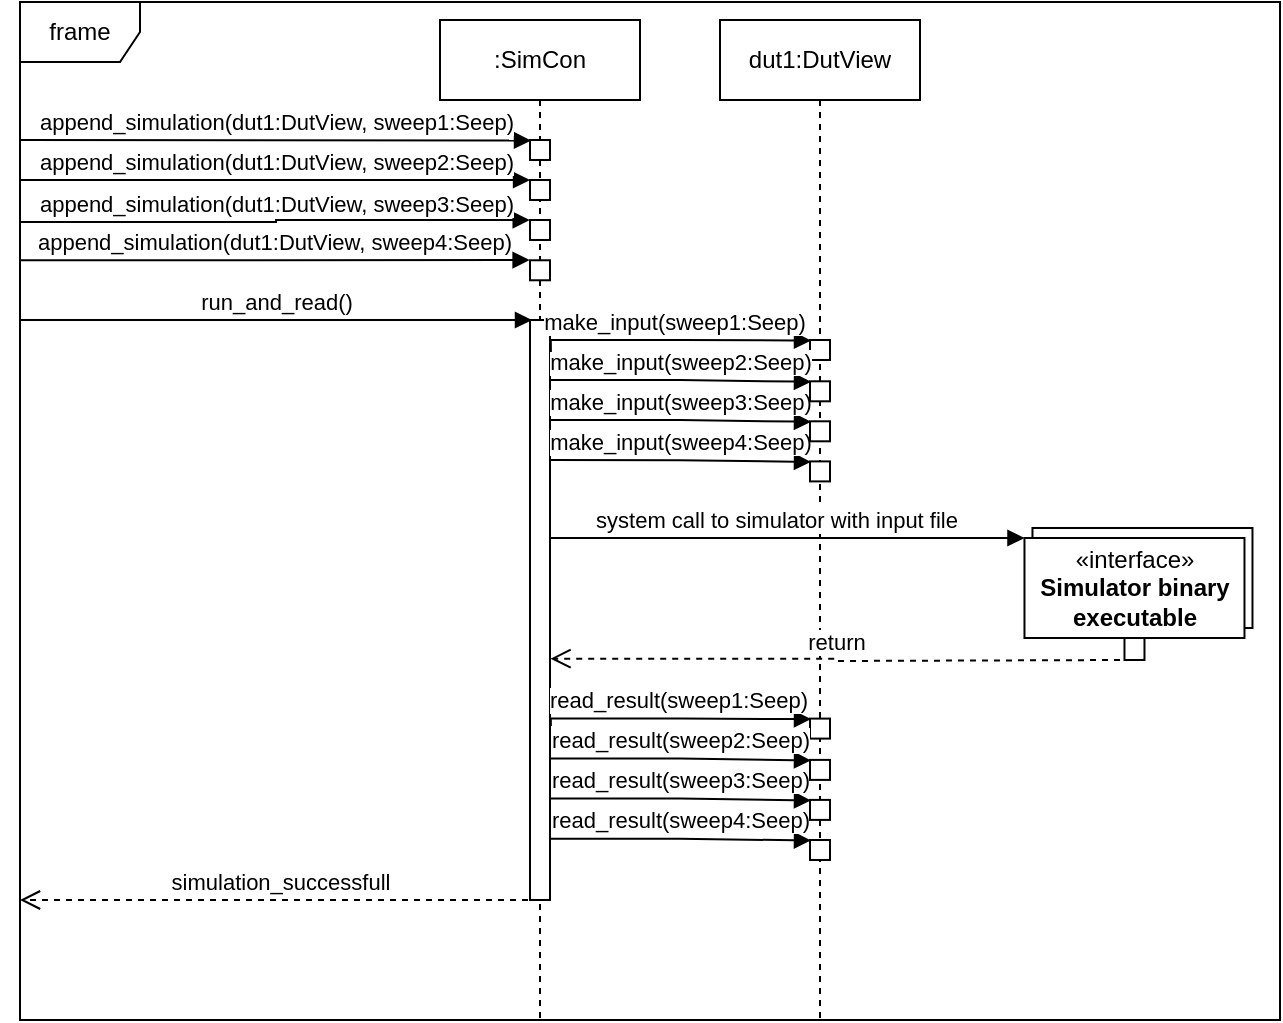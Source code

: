 <mxfile version="15.4.0" type="device"><diagram id="iSnUN6U6EYbu0-SaAqe6" name="Page-1"><mxGraphModel dx="817" dy="1118" grid="1" gridSize="10" guides="1" tooltips="1" connect="1" arrows="1" fold="1" page="1" pageScale="1" pageWidth="850" pageHeight="1100" math="0" shadow="0"><root><mxCell id="0"/><mxCell id="1" parent="0"/><mxCell id="9-Bo1mmOojWO1LiQ-vEj-42" value="frame" style="shape=umlFrame;whiteSpace=wrap;html=1;" vertex="1" parent="1"><mxGeometry x="10" y="11" width="630" height="509" as="geometry"/></mxCell><mxCell id="9-Bo1mmOojWO1LiQ-vEj-3" value="run_and_read()" style="html=1;verticalAlign=bottom;endArrow=block;rounded=0;edgeStyle=orthogonalEdgeStyle;" edge="1" parent="1"><mxGeometry width="80" relative="1" as="geometry"><mxPoint x="10" y="170" as="sourcePoint"/><mxPoint x="266" y="170" as="targetPoint"/><Array as="points"><mxPoint x="266" y="170"/></Array></mxGeometry></mxCell><mxCell id="9-Bo1mmOojWO1LiQ-vEj-4" value="append_simulation(dut1:DutView, sweep1:Seep)" style="html=1;verticalAlign=bottom;endArrow=block;rounded=0;edgeStyle=orthogonalEdgeStyle;entryX=0.05;entryY=0.025;entryDx=0;entryDy=0;entryPerimeter=0;" edge="1" parent="1" target="9-Bo1mmOojWO1LiQ-vEj-10"><mxGeometry width="80" relative="1" as="geometry"><mxPoint x="10" y="80" as="sourcePoint"/><mxPoint x="250" y="110" as="targetPoint"/><Array as="points"><mxPoint x="10" y="80"/></Array></mxGeometry></mxCell><mxCell id="9-Bo1mmOojWO1LiQ-vEj-6" value="append_simulation(dut1:DutView, sweep2:Seep)" style="html=1;verticalAlign=bottom;endArrow=block;rounded=0;edgeStyle=orthogonalEdgeStyle;entryX=0.003;entryY=0;entryDx=0;entryDy=0;entryPerimeter=0;" edge="1" parent="1" target="9-Bo1mmOojWO1LiQ-vEj-11"><mxGeometry width="80" relative="1" as="geometry"><mxPoint x="10" y="100" as="sourcePoint"/><mxPoint x="170" y="100" as="targetPoint"/><Array as="points"><mxPoint x="190" y="100"/><mxPoint x="190" y="100"/></Array><mxPoint as="offset"/></mxGeometry></mxCell><mxCell id="9-Bo1mmOojWO1LiQ-vEj-7" value="append_simulation(dut1:DutView, sweep3:Seep)" style="html=1;verticalAlign=bottom;endArrow=block;rounded=0;edgeStyle=orthogonalEdgeStyle;entryX=-0.015;entryY=0.002;entryDx=0;entryDy=0;entryPerimeter=0;" edge="1" parent="1" target="9-Bo1mmOojWO1LiQ-vEj-12"><mxGeometry width="80" relative="1" as="geometry"><mxPoint x="10" y="121" as="sourcePoint"/><mxPoint x="250" y="120" as="targetPoint"/><Array as="points"><mxPoint x="138" y="121"/><mxPoint x="265" y="120"/></Array><mxPoint as="offset"/></mxGeometry></mxCell><mxCell id="9-Bo1mmOojWO1LiQ-vEj-8" value="append_simulation(dut1:DutView, sweep4:Seep)" style="html=1;verticalAlign=bottom;endArrow=block;rounded=0;edgeStyle=orthogonalEdgeStyle;entryX=-0.02;entryY=-0.017;entryDx=0;entryDy=0;entryPerimeter=0;" edge="1" parent="1" target="9-Bo1mmOojWO1LiQ-vEj-13"><mxGeometry width="80" relative="1" as="geometry"><mxPoint x="10" y="140.14" as="sourcePoint"/><mxPoint x="250" y="140.14" as="targetPoint"/><Array as="points"><mxPoint x="265" y="140"/></Array><mxPoint as="offset"/></mxGeometry></mxCell><mxCell id="9-Bo1mmOojWO1LiQ-vEj-9" value=":SimCon" style="shape=umlLifeline;perimeter=lifelinePerimeter;whiteSpace=wrap;html=1;container=1;collapsible=0;recursiveResize=0;outlineConnect=0;" vertex="1" parent="1"><mxGeometry x="220" y="20" width="100" height="500" as="geometry"/></mxCell><mxCell id="9-Bo1mmOojWO1LiQ-vEj-10" value="" style="html=1;points=[];perimeter=orthogonalPerimeter;" vertex="1" parent="9-Bo1mmOojWO1LiQ-vEj-9"><mxGeometry x="45" y="60" width="10" height="10" as="geometry"/></mxCell><mxCell id="9-Bo1mmOojWO1LiQ-vEj-11" value="" style="html=1;points=[];perimeter=orthogonalPerimeter;" vertex="1" parent="9-Bo1mmOojWO1LiQ-vEj-9"><mxGeometry x="45" y="80" width="10" height="10" as="geometry"/></mxCell><mxCell id="9-Bo1mmOojWO1LiQ-vEj-12" value="" style="html=1;points=[];perimeter=orthogonalPerimeter;" vertex="1" parent="9-Bo1mmOojWO1LiQ-vEj-9"><mxGeometry x="45" y="100" width="10" height="10" as="geometry"/></mxCell><mxCell id="9-Bo1mmOojWO1LiQ-vEj-13" value="" style="html=1;points=[];perimeter=orthogonalPerimeter;" vertex="1" parent="9-Bo1mmOojWO1LiQ-vEj-9"><mxGeometry x="45" y="120.14" width="10" height="10" as="geometry"/></mxCell><mxCell id="9-Bo1mmOojWO1LiQ-vEj-17" value="" style="html=1;points=[];perimeter=orthogonalPerimeter;" vertex="1" parent="9-Bo1mmOojWO1LiQ-vEj-9"><mxGeometry x="45" y="150" width="10" height="290" as="geometry"/></mxCell><mxCell id="9-Bo1mmOojWO1LiQ-vEj-18" value="dut1:DutView" style="shape=umlLifeline;perimeter=lifelinePerimeter;whiteSpace=wrap;html=1;container=1;collapsible=0;recursiveResize=0;outlineConnect=0;" vertex="1" parent="1"><mxGeometry x="360" y="20" width="100" height="500" as="geometry"/></mxCell><mxCell id="9-Bo1mmOojWO1LiQ-vEj-20" value="" style="html=1;points=[];perimeter=orthogonalPerimeter;" vertex="1" parent="9-Bo1mmOojWO1LiQ-vEj-18"><mxGeometry x="45" y="160" width="10" height="10" as="geometry"/></mxCell><mxCell id="9-Bo1mmOojWO1LiQ-vEj-25" value="" style="html=1;points=[];perimeter=orthogonalPerimeter;" vertex="1" parent="9-Bo1mmOojWO1LiQ-vEj-18"><mxGeometry x="45" y="220.7" width="10" height="10" as="geometry"/></mxCell><mxCell id="9-Bo1mmOojWO1LiQ-vEj-26" value="make_input(sweep4:Seep)" style="html=1;verticalAlign=bottom;endArrow=block;rounded=0;edgeStyle=orthogonalEdgeStyle;entryX=0.05;entryY=0.025;entryDx=0;entryDy=0;entryPerimeter=0;exitX=1.044;exitY=0.055;exitDx=0;exitDy=0;exitPerimeter=0;" edge="1" parent="9-Bo1mmOojWO1LiQ-vEj-18" target="9-Bo1mmOojWO1LiQ-vEj-25"><mxGeometry width="80" relative="1" as="geometry"><mxPoint x="-84.56" y="220.05" as="sourcePoint"/><mxPoint x="30" y="250.7" as="targetPoint"/><Array as="points"><mxPoint x="-20" y="219.7"/><mxPoint x="46" y="220.7"/></Array></mxGeometry></mxCell><mxCell id="9-Bo1mmOojWO1LiQ-vEj-24" value="make_input(sweep3:Seep)" style="html=1;verticalAlign=bottom;endArrow=block;rounded=0;edgeStyle=orthogonalEdgeStyle;entryX=0.05;entryY=0.025;entryDx=0;entryDy=0;entryPerimeter=0;exitX=1.044;exitY=0.055;exitDx=0;exitDy=0;exitPerimeter=0;" edge="1" parent="9-Bo1mmOojWO1LiQ-vEj-18" target="9-Bo1mmOojWO1LiQ-vEj-23"><mxGeometry width="80" relative="1" as="geometry"><mxPoint x="-84.56" y="200.0" as="sourcePoint"/><mxPoint x="30" y="230.65" as="targetPoint"/><Array as="points"><mxPoint x="-20" y="199.65"/><mxPoint x="46" y="200.65"/></Array></mxGeometry></mxCell><mxCell id="9-Bo1mmOojWO1LiQ-vEj-23" value="" style="html=1;points=[];perimeter=orthogonalPerimeter;" vertex="1" parent="9-Bo1mmOojWO1LiQ-vEj-18"><mxGeometry x="45" y="200.65" width="10" height="10" as="geometry"/></mxCell><mxCell id="9-Bo1mmOojWO1LiQ-vEj-22" value="make_input(sweep2:Seep)" style="html=1;verticalAlign=bottom;endArrow=block;rounded=0;edgeStyle=orthogonalEdgeStyle;entryX=0.05;entryY=0.025;entryDx=0;entryDy=0;entryPerimeter=0;exitX=1.044;exitY=0.055;exitDx=0;exitDy=0;exitPerimeter=0;" edge="1" parent="9-Bo1mmOojWO1LiQ-vEj-18" target="9-Bo1mmOojWO1LiQ-vEj-21"><mxGeometry width="80" relative="1" as="geometry"><mxPoint x="-84.56" y="180.0" as="sourcePoint"/><mxPoint x="30" y="210.65" as="targetPoint"/><Array as="points"><mxPoint x="-20" y="179.65"/><mxPoint x="46" y="180.65"/></Array></mxGeometry></mxCell><mxCell id="9-Bo1mmOojWO1LiQ-vEj-21" value="" style="html=1;points=[];perimeter=orthogonalPerimeter;" vertex="1" parent="9-Bo1mmOojWO1LiQ-vEj-18"><mxGeometry x="45" y="180.65" width="10" height="10" as="geometry"/></mxCell><mxCell id="9-Bo1mmOojWO1LiQ-vEj-32" value="" style="html=1;points=[];perimeter=orthogonalPerimeter;" vertex="1" parent="9-Bo1mmOojWO1LiQ-vEj-18"><mxGeometry x="45" y="349.3" width="10" height="10" as="geometry"/></mxCell><mxCell id="9-Bo1mmOojWO1LiQ-vEj-33" value="" style="html=1;points=[];perimeter=orthogonalPerimeter;" vertex="1" parent="9-Bo1mmOojWO1LiQ-vEj-18"><mxGeometry x="45" y="410" width="10" height="10" as="geometry"/></mxCell><mxCell id="9-Bo1mmOojWO1LiQ-vEj-34" value="read_result(sweep4:Seep)" style="html=1;verticalAlign=bottom;endArrow=block;rounded=0;edgeStyle=orthogonalEdgeStyle;entryX=0.05;entryY=0.025;entryDx=0;entryDy=0;entryPerimeter=0;exitX=1.044;exitY=0.055;exitDx=0;exitDy=0;exitPerimeter=0;" edge="1" parent="9-Bo1mmOojWO1LiQ-vEj-18" target="9-Bo1mmOojWO1LiQ-vEj-33"><mxGeometry width="80" relative="1" as="geometry"><mxPoint x="-84.56" y="409.35" as="sourcePoint"/><mxPoint x="-330" y="420" as="targetPoint"/><Array as="points"><mxPoint x="-20" y="409"/><mxPoint x="46" y="410"/></Array></mxGeometry></mxCell><mxCell id="9-Bo1mmOojWO1LiQ-vEj-35" value="read_result(sweep3:Seep)" style="html=1;verticalAlign=bottom;endArrow=block;rounded=0;edgeStyle=orthogonalEdgeStyle;entryX=0.05;entryY=0.025;entryDx=0;entryDy=0;entryPerimeter=0;exitX=1.044;exitY=0.055;exitDx=0;exitDy=0;exitPerimeter=0;" edge="1" parent="9-Bo1mmOojWO1LiQ-vEj-18" target="9-Bo1mmOojWO1LiQ-vEj-36"><mxGeometry width="80" relative="1" as="geometry"><mxPoint x="-84.56" y="389.3" as="sourcePoint"/><mxPoint x="-330" y="399.95" as="targetPoint"/><Array as="points"><mxPoint x="-20" y="388.95"/><mxPoint x="46" y="389.95"/></Array></mxGeometry></mxCell><mxCell id="9-Bo1mmOojWO1LiQ-vEj-36" value="" style="html=1;points=[];perimeter=orthogonalPerimeter;" vertex="1" parent="9-Bo1mmOojWO1LiQ-vEj-18"><mxGeometry x="45" y="389.95" width="10" height="10" as="geometry"/></mxCell><mxCell id="9-Bo1mmOojWO1LiQ-vEj-37" value="read_result(sweep2:Seep)" style="html=1;verticalAlign=bottom;endArrow=block;rounded=0;edgeStyle=orthogonalEdgeStyle;entryX=0.05;entryY=0.025;entryDx=0;entryDy=0;entryPerimeter=0;exitX=1.044;exitY=0.055;exitDx=0;exitDy=0;exitPerimeter=0;" edge="1" parent="9-Bo1mmOojWO1LiQ-vEj-18" target="9-Bo1mmOojWO1LiQ-vEj-38"><mxGeometry width="80" relative="1" as="geometry"><mxPoint x="-84.56" y="369.3" as="sourcePoint"/><mxPoint x="-330" y="379.95" as="targetPoint"/><Array as="points"><mxPoint x="-20" y="368.95"/><mxPoint x="46" y="369.95"/></Array></mxGeometry></mxCell><mxCell id="9-Bo1mmOojWO1LiQ-vEj-38" value="" style="html=1;points=[];perimeter=orthogonalPerimeter;" vertex="1" parent="9-Bo1mmOojWO1LiQ-vEj-18"><mxGeometry x="45" y="369.95" width="10" height="10" as="geometry"/></mxCell><mxCell id="9-Bo1mmOojWO1LiQ-vEj-39" value="read_result(sweep1:Seep)" style="html=1;verticalAlign=bottom;endArrow=block;rounded=0;edgeStyle=orthogonalEdgeStyle;entryX=0.05;entryY=0.025;entryDx=0;entryDy=0;entryPerimeter=0;exitX=1.044;exitY=0.055;exitDx=0;exitDy=0;exitPerimeter=0;" edge="1" parent="9-Bo1mmOojWO1LiQ-vEj-18" target="9-Bo1mmOojWO1LiQ-vEj-32"><mxGeometry width="80" relative="1" as="geometry"><mxPoint x="-84.56" y="353.05" as="sourcePoint"/><mxPoint x="30" y="379.3" as="targetPoint"/><Array as="points"><mxPoint x="-85" y="349.3"/><mxPoint x="-20" y="349.3"/></Array></mxGeometry></mxCell><mxCell id="9-Bo1mmOojWO1LiQ-vEj-19" value="make_input(sweep1:Seep)" style="html=1;verticalAlign=bottom;endArrow=block;rounded=0;edgeStyle=orthogonalEdgeStyle;entryX=0.05;entryY=0.025;entryDx=0;entryDy=0;entryPerimeter=0;exitX=1.044;exitY=0.055;exitDx=0;exitDy=0;exitPerimeter=0;" edge="1" parent="1" target="9-Bo1mmOojWO1LiQ-vEj-20" source="9-Bo1mmOojWO1LiQ-vEj-17"><mxGeometry width="80" relative="1" as="geometry"><mxPoint x="260" y="180" as="sourcePoint"/><mxPoint x="390" y="210" as="targetPoint"/><Array as="points"><mxPoint x="275" y="180"/><mxPoint x="340" y="180"/></Array></mxGeometry></mxCell><mxCell id="9-Bo1mmOojWO1LiQ-vEj-27" value="«interface»&lt;br&gt;&lt;b&gt;Simulator binary&lt;br&gt;executable&lt;br&gt;&lt;/b&gt;" style="html=1;" vertex="1" parent="1"><mxGeometry x="516.24" y="274" width="110" height="50" as="geometry"/></mxCell><mxCell id="9-Bo1mmOojWO1LiQ-vEj-28" value="«interface»&lt;br&gt;&lt;b&gt;Simulator binary&lt;br&gt;executable&lt;br&gt;&lt;/b&gt;" style="html=1;" vertex="1" parent="1"><mxGeometry x="512.24" y="279" width="110" height="50" as="geometry"/></mxCell><mxCell id="9-Bo1mmOojWO1LiQ-vEj-30" value="system call to simulator with input file" style="html=1;verticalAlign=bottom;endArrow=block;rounded=0;edgeStyle=orthogonalEdgeStyle;exitX=0.976;exitY=0.596;exitDx=0;exitDy=0;exitPerimeter=0;entryX=0;entryY=0;entryDx=0;entryDy=0;" edge="1" parent="1" target="9-Bo1mmOojWO1LiQ-vEj-28"><mxGeometry width="80" relative="1" as="geometry"><mxPoint x="275" y="291.32" as="sourcePoint"/><mxPoint x="360.24" y="290" as="targetPoint"/><Array as="points"><mxPoint x="275.24" y="279"/></Array></mxGeometry></mxCell><mxCell id="9-Bo1mmOojWO1LiQ-vEj-31" value="" style="html=1;points=[];perimeter=orthogonalPerimeter;" vertex="1" parent="1"><mxGeometry x="562.24" y="329" width="10" height="11" as="geometry"/></mxCell><mxCell id="9-Bo1mmOojWO1LiQ-vEj-40" value="return" style="html=1;verticalAlign=bottom;endArrow=open;dashed=1;endSize=8;rounded=0;edgeStyle=orthogonalEdgeStyle;entryX=1.025;entryY=0.584;entryDx=0;entryDy=0;entryPerimeter=0;" edge="1" parent="1" target="9-Bo1mmOojWO1LiQ-vEj-17"><mxGeometry relative="1" as="geometry"><mxPoint x="560" y="340" as="sourcePoint"/><mxPoint x="280" y="340" as="targetPoint"/></mxGeometry></mxCell><mxCell id="9-Bo1mmOojWO1LiQ-vEj-41" value="simulation_successfull" style="html=1;verticalAlign=bottom;endArrow=open;dashed=1;endSize=8;rounded=0;edgeStyle=orthogonalEdgeStyle;" edge="1" parent="1"><mxGeometry relative="1" as="geometry"><mxPoint x="270" y="460" as="sourcePoint"/><mxPoint x="10" y="460" as="targetPoint"/></mxGeometry></mxCell></root></mxGraphModel></diagram></mxfile>